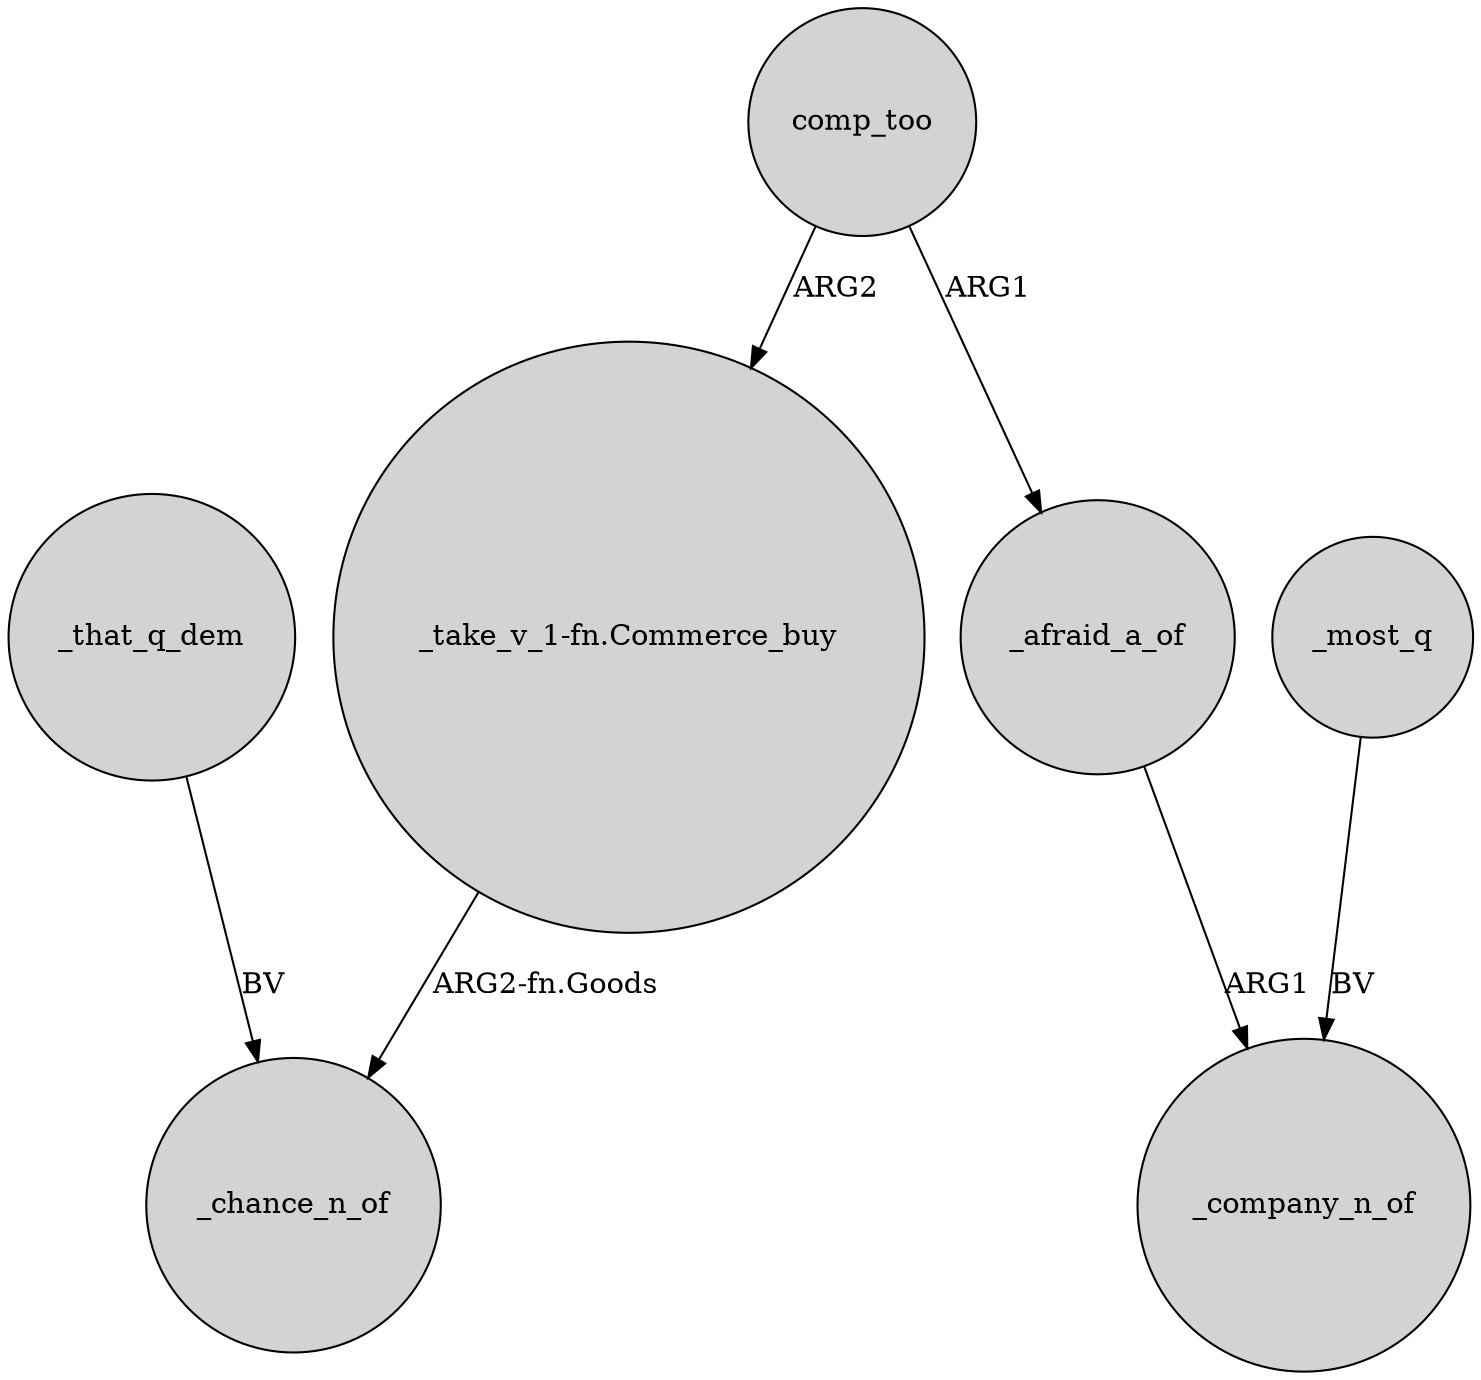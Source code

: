 digraph {
	node [shape=circle style=filled]
	comp_too -> "_take_v_1-fn.Commerce_buy" [label=ARG2]
	_afraid_a_of -> _company_n_of [label=ARG1]
	comp_too -> _afraid_a_of [label=ARG1]
	_that_q_dem -> _chance_n_of [label=BV]
	"_take_v_1-fn.Commerce_buy" -> _chance_n_of [label="ARG2-fn.Goods"]
	_most_q -> _company_n_of [label=BV]
}
